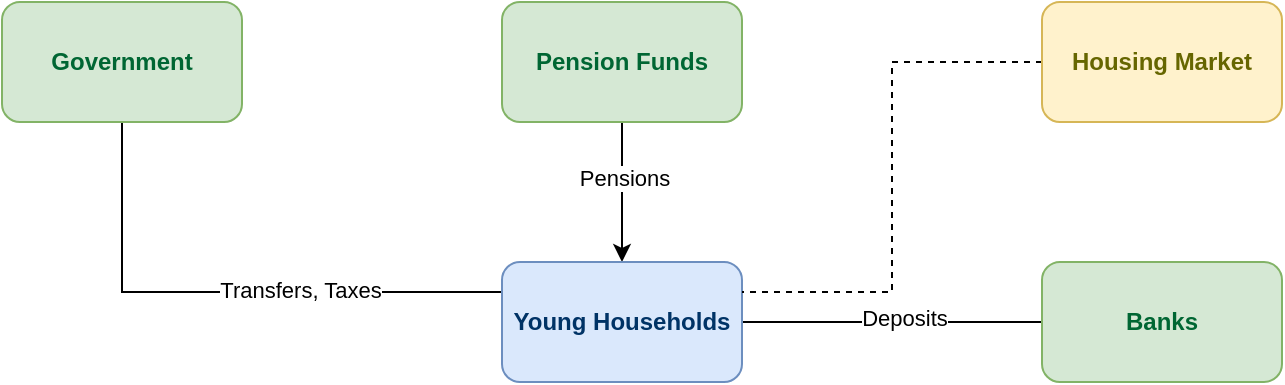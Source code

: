 <mxfile version="22.0.0" type="github">
  <diagram name="Page-1" id="60hsWlKGKK6BvUsn6_c-">
    <mxGraphModel dx="1050" dy="542" grid="1" gridSize="10" guides="1" tooltips="1" connect="1" arrows="1" fold="1" page="1" pageScale="1" pageWidth="850" pageHeight="1100" math="0" shadow="0">
      <root>
        <mxCell id="0" />
        <mxCell id="1" parent="0" />
        <mxCell id="Napzg55pDiGs9bYMl0CJ-1" style="edgeStyle=orthogonalEdgeStyle;rounded=0;orthogonalLoop=1;jettySize=auto;html=1;entryX=0;entryY=0.5;entryDx=0;entryDy=0;endArrow=none;endFill=0;" edge="1" parent="1" source="Napzg55pDiGs9bYMl0CJ-9" target="Napzg55pDiGs9bYMl0CJ-12">
          <mxGeometry relative="1" as="geometry">
            <Array as="points">
              <mxPoint x="530" y="220" />
              <mxPoint x="530" y="220" />
            </Array>
          </mxGeometry>
        </mxCell>
        <mxCell id="Napzg55pDiGs9bYMl0CJ-23" value="Deposits" style="edgeLabel;html=1;align=center;verticalAlign=middle;resizable=0;points=[];" vertex="1" connectable="0" parent="Napzg55pDiGs9bYMl0CJ-1">
          <mxGeometry x="0.077" y="2" relative="1" as="geometry">
            <mxPoint as="offset" />
          </mxGeometry>
        </mxCell>
        <mxCell id="Napzg55pDiGs9bYMl0CJ-5" style="edgeStyle=orthogonalEdgeStyle;rounded=0;orthogonalLoop=1;jettySize=auto;html=1;entryX=0.5;entryY=1;entryDx=0;entryDy=0;endArrow=none;endFill=0;startArrow=classic;startFill=1;" edge="1" parent="1" source="Napzg55pDiGs9bYMl0CJ-9" target="Napzg55pDiGs9bYMl0CJ-10">
          <mxGeometry relative="1" as="geometry" />
        </mxCell>
        <mxCell id="Napzg55pDiGs9bYMl0CJ-6" value="Pensions" style="edgeLabel;html=1;align=center;verticalAlign=middle;resizable=0;points=[];" vertex="1" connectable="0" parent="Napzg55pDiGs9bYMl0CJ-5">
          <mxGeometry x="0.206" y="-1" relative="1" as="geometry">
            <mxPoint as="offset" />
          </mxGeometry>
        </mxCell>
        <mxCell id="Napzg55pDiGs9bYMl0CJ-7" style="edgeStyle=orthogonalEdgeStyle;rounded=0;orthogonalLoop=1;jettySize=auto;html=1;endArrow=none;endFill=0;exitX=0;exitY=0.25;exitDx=0;exitDy=0;" edge="1" parent="1" source="Napzg55pDiGs9bYMl0CJ-9" target="Napzg55pDiGs9bYMl0CJ-17">
          <mxGeometry relative="1" as="geometry" />
        </mxCell>
        <mxCell id="Napzg55pDiGs9bYMl0CJ-8" value="Transfers, Taxes" style="edgeLabel;html=1;align=center;verticalAlign=middle;resizable=0;points=[];" vertex="1" connectable="0" parent="Napzg55pDiGs9bYMl0CJ-7">
          <mxGeometry x="0.189" y="-1" relative="1" as="geometry">
            <mxPoint x="62" as="offset" />
          </mxGeometry>
        </mxCell>
        <mxCell id="Napzg55pDiGs9bYMl0CJ-9" value="Young Households" style="rounded=1;whiteSpace=wrap;html=1;fillColor=#dae8fc;strokeColor=#6c8ebf;fontColor=#003366;fontStyle=1" vertex="1" parent="1">
          <mxGeometry x="330" y="190" width="120" height="60" as="geometry" />
        </mxCell>
        <mxCell id="Napzg55pDiGs9bYMl0CJ-10" value="Pension Funds" style="rounded=1;whiteSpace=wrap;html=1;fillColor=#d5e8d4;strokeColor=#82b366;fontColor=#006633;fontStyle=1" vertex="1" parent="1">
          <mxGeometry x="330" y="60" width="120" height="60" as="geometry" />
        </mxCell>
        <mxCell id="Napzg55pDiGs9bYMl0CJ-12" value="Banks" style="rounded=1;whiteSpace=wrap;html=1;fillColor=#d5e8d4;strokeColor=#82b366;fontColor=#006633;fontStyle=1" vertex="1" parent="1">
          <mxGeometry x="600" y="190" width="120" height="60" as="geometry" />
        </mxCell>
        <mxCell id="Napzg55pDiGs9bYMl0CJ-13" style="edgeStyle=orthogonalEdgeStyle;rounded=0;orthogonalLoop=1;jettySize=auto;html=1;entryX=1;entryY=0.25;entryDx=0;entryDy=0;endArrow=none;endFill=0;dashed=1;" edge="1" parent="1" source="Napzg55pDiGs9bYMl0CJ-14" target="Napzg55pDiGs9bYMl0CJ-9">
          <mxGeometry relative="1" as="geometry" />
        </mxCell>
        <mxCell id="Napzg55pDiGs9bYMl0CJ-14" value="Housing Market" style="rounded=1;whiteSpace=wrap;html=1;fillColor=#fff2cc;strokeColor=#d6b656;fontColor=#666600;fontStyle=1" vertex="1" parent="1">
          <mxGeometry x="600" y="60" width="120" height="60" as="geometry" />
        </mxCell>
        <mxCell id="Napzg55pDiGs9bYMl0CJ-17" value="Government" style="rounded=1;whiteSpace=wrap;html=1;fillColor=#d5e8d4;strokeColor=#82b366;fontColor=#006633;fontStyle=1" vertex="1" parent="1">
          <mxGeometry x="80" y="60" width="120" height="60" as="geometry" />
        </mxCell>
      </root>
    </mxGraphModel>
  </diagram>
</mxfile>
